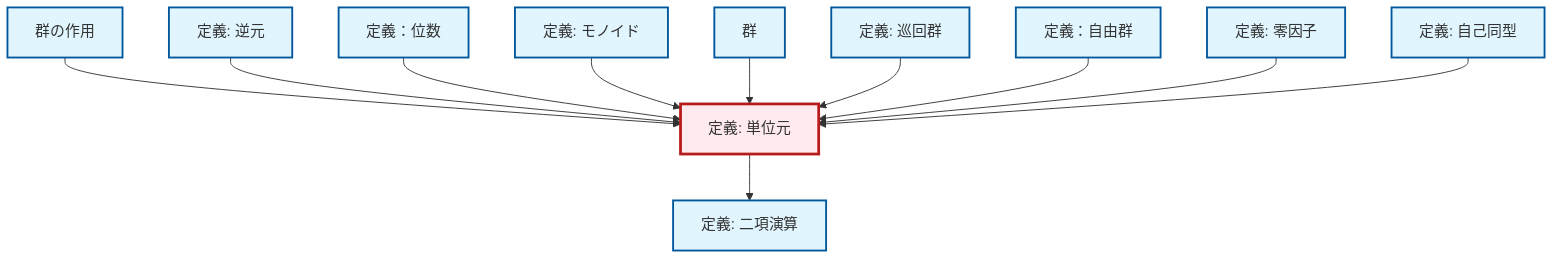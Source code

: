 graph TD
    classDef definition fill:#e1f5fe,stroke:#01579b,stroke-width:2px
    classDef theorem fill:#f3e5f5,stroke:#4a148c,stroke-width:2px
    classDef axiom fill:#fff3e0,stroke:#e65100,stroke-width:2px
    classDef example fill:#e8f5e9,stroke:#1b5e20,stroke-width:2px
    classDef current fill:#ffebee,stroke:#b71c1c,stroke-width:3px
    def-group["群"]:::definition
    def-free-group["定義：自由群"]:::definition
    def-inverse-element["定義: 逆元"]:::definition
    def-identity-element["定義: 単位元"]:::definition
    def-zero-divisor["定義: 零因子"]:::definition
    def-automorphism["定義: 自己同型"]:::definition
    def-monoid["定義: モノイド"]:::definition
    def-order["定義：位数"]:::definition
    def-cyclic-group["定義: 巡回群"]:::definition
    def-group-action["群の作用"]:::definition
    def-binary-operation["定義: 二項演算"]:::definition
    def-identity-element --> def-binary-operation
    def-group-action --> def-identity-element
    def-inverse-element --> def-identity-element
    def-order --> def-identity-element
    def-monoid --> def-identity-element
    def-group --> def-identity-element
    def-cyclic-group --> def-identity-element
    def-free-group --> def-identity-element
    def-zero-divisor --> def-identity-element
    def-automorphism --> def-identity-element
    class def-identity-element current